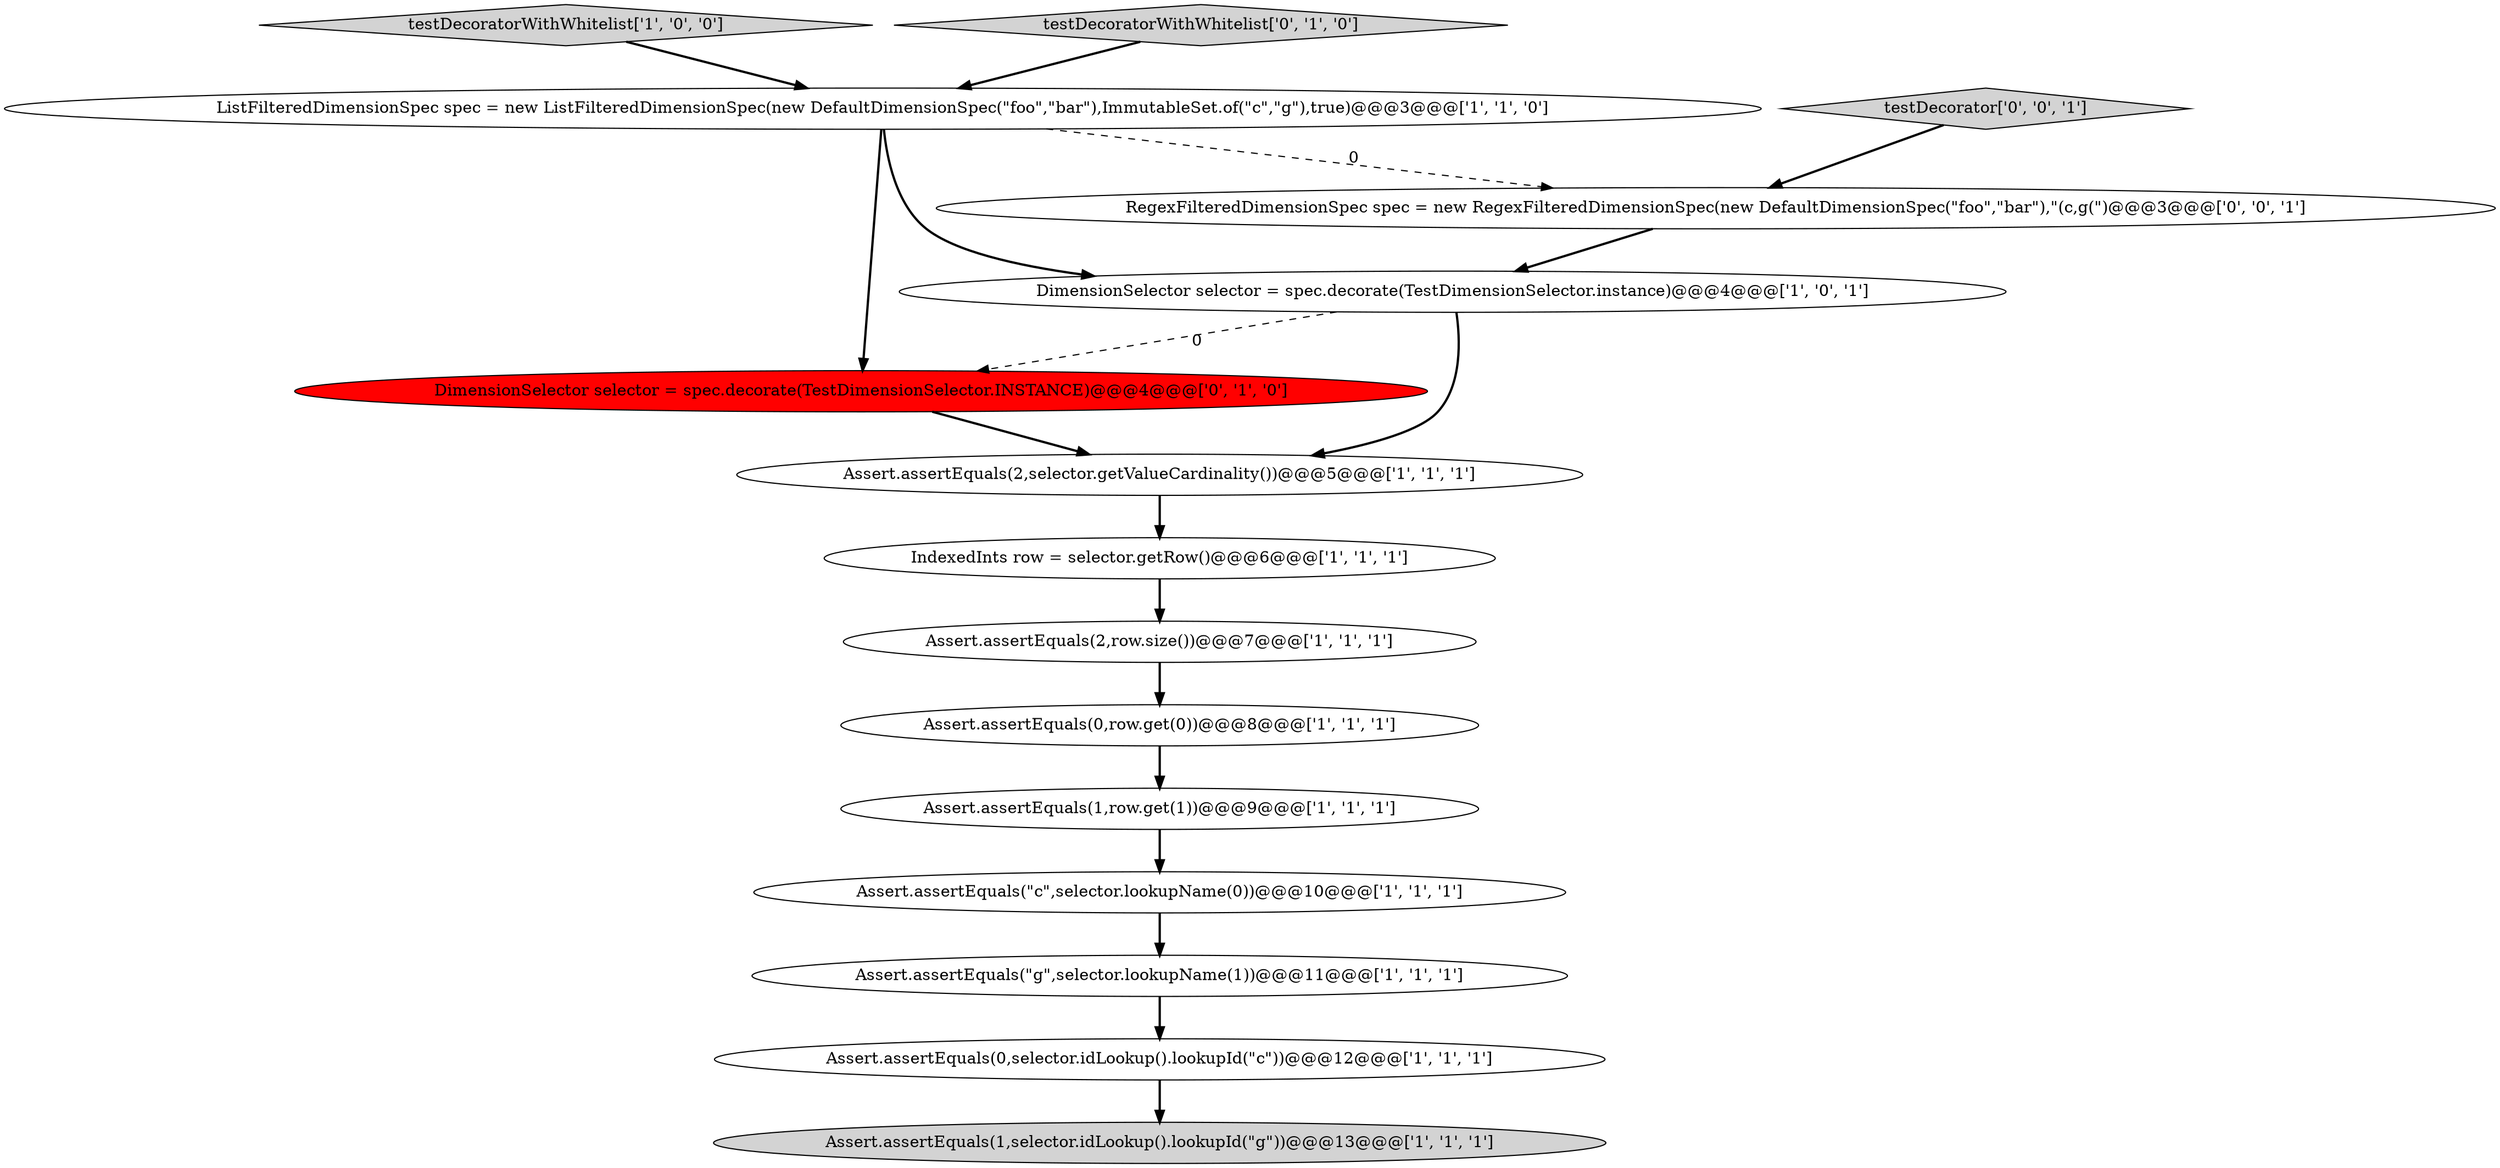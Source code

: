 digraph {
0 [style = filled, label = "Assert.assertEquals(0,selector.idLookup().lookupId(\"c\"))@@@12@@@['1', '1', '1']", fillcolor = white, shape = ellipse image = "AAA0AAABBB1BBB"];
13 [style = filled, label = "DimensionSelector selector = spec.decorate(TestDimensionSelector.INSTANCE)@@@4@@@['0', '1', '0']", fillcolor = red, shape = ellipse image = "AAA1AAABBB2BBB"];
2 [style = filled, label = "ListFilteredDimensionSpec spec = new ListFilteredDimensionSpec(new DefaultDimensionSpec(\"foo\",\"bar\"),ImmutableSet.of(\"c\",\"g\"),true)@@@3@@@['1', '1', '0']", fillcolor = white, shape = ellipse image = "AAA0AAABBB1BBB"];
14 [style = filled, label = "RegexFilteredDimensionSpec spec = new RegexFilteredDimensionSpec(new DefaultDimensionSpec(\"foo\",\"bar\"),\"(c,g(\")@@@3@@@['0', '0', '1']", fillcolor = white, shape = ellipse image = "AAA0AAABBB3BBB"];
15 [style = filled, label = "testDecorator['0', '0', '1']", fillcolor = lightgray, shape = diamond image = "AAA0AAABBB3BBB"];
7 [style = filled, label = "Assert.assertEquals(2,row.size())@@@7@@@['1', '1', '1']", fillcolor = white, shape = ellipse image = "AAA0AAABBB1BBB"];
4 [style = filled, label = "Assert.assertEquals(1,row.get(1))@@@9@@@['1', '1', '1']", fillcolor = white, shape = ellipse image = "AAA0AAABBB1BBB"];
5 [style = filled, label = "Assert.assertEquals(\"g\",selector.lookupName(1))@@@11@@@['1', '1', '1']", fillcolor = white, shape = ellipse image = "AAA0AAABBB1BBB"];
3 [style = filled, label = "Assert.assertEquals(2,selector.getValueCardinality())@@@5@@@['1', '1', '1']", fillcolor = white, shape = ellipse image = "AAA0AAABBB1BBB"];
1 [style = filled, label = "Assert.assertEquals(0,row.get(0))@@@8@@@['1', '1', '1']", fillcolor = white, shape = ellipse image = "AAA0AAABBB1BBB"];
6 [style = filled, label = "testDecoratorWithWhitelist['1', '0', '0']", fillcolor = lightgray, shape = diamond image = "AAA0AAABBB1BBB"];
9 [style = filled, label = "Assert.assertEquals(1,selector.idLookup().lookupId(\"g\"))@@@13@@@['1', '1', '1']", fillcolor = lightgray, shape = ellipse image = "AAA0AAABBB1BBB"];
10 [style = filled, label = "IndexedInts row = selector.getRow()@@@6@@@['1', '1', '1']", fillcolor = white, shape = ellipse image = "AAA0AAABBB1BBB"];
11 [style = filled, label = "Assert.assertEquals(\"c\",selector.lookupName(0))@@@10@@@['1', '1', '1']", fillcolor = white, shape = ellipse image = "AAA0AAABBB1BBB"];
12 [style = filled, label = "testDecoratorWithWhitelist['0', '1', '0']", fillcolor = lightgray, shape = diamond image = "AAA0AAABBB2BBB"];
8 [style = filled, label = "DimensionSelector selector = spec.decorate(TestDimensionSelector.instance)@@@4@@@['1', '0', '1']", fillcolor = white, shape = ellipse image = "AAA0AAABBB1BBB"];
3->10 [style = bold, label=""];
11->5 [style = bold, label=""];
1->4 [style = bold, label=""];
0->9 [style = bold, label=""];
12->2 [style = bold, label=""];
14->8 [style = bold, label=""];
7->1 [style = bold, label=""];
2->14 [style = dashed, label="0"];
13->3 [style = bold, label=""];
4->11 [style = bold, label=""];
5->0 [style = bold, label=""];
2->13 [style = bold, label=""];
15->14 [style = bold, label=""];
10->7 [style = bold, label=""];
2->8 [style = bold, label=""];
8->13 [style = dashed, label="0"];
8->3 [style = bold, label=""];
6->2 [style = bold, label=""];
}
